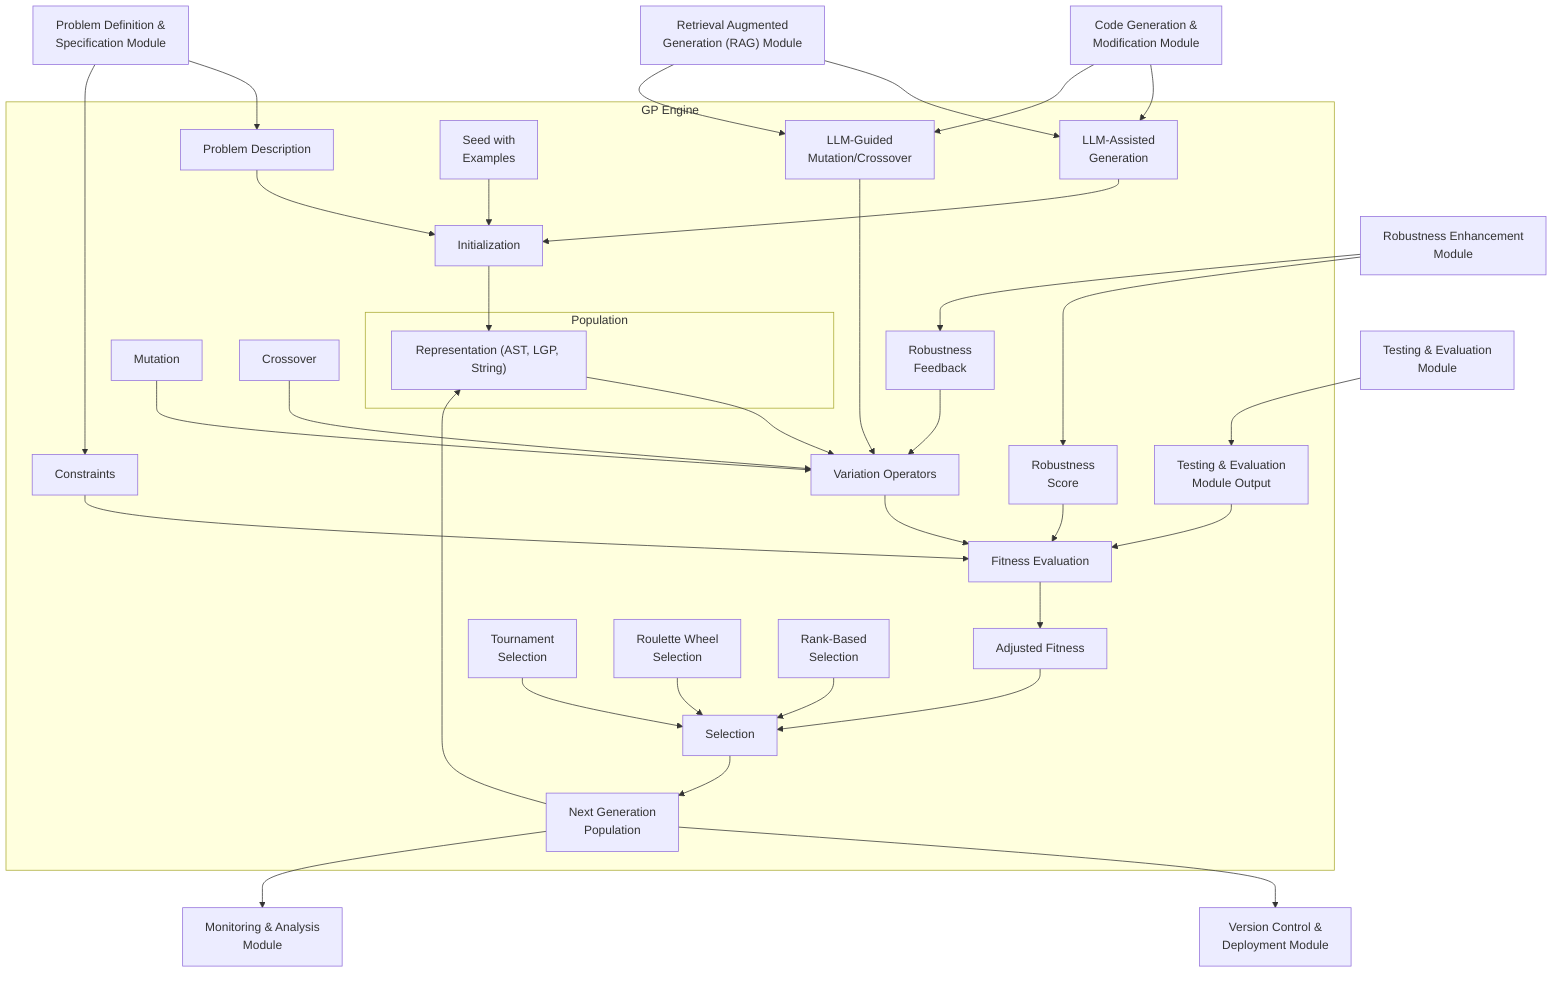 graph TD
    subgraph GP Engine
        subgraph Population
            A["Representation (AST, LGP, String)"]
        end
        
        B[Initialization] --> A
        C[Problem Description] --> B
        D[LLM-Assisted<br>Generation] --> B
        E[Seed with<br>Examples] --> B

        A --> F[Variation Operators]
        G[Mutation] --> F
        H[Crossover] --> F
        I[LLM-Guided<br>Mutation/Crossover] --> F
        J[Robustness<br>Feedback] --> F

        F --> K[Fitness Evaluation]
        L[Testing & Evaluation<br>Module Output] --> K
        M[Robustness<br>Score] --> K
        N[Constraints] --> K

        K --> O[Adjusted Fitness]

        O --> P[Selection]
        Q[Tournament<br>Selection] --> P
        R[Roulette Wheel<br>Selection] --> P
        S[Rank-Based<br>Selection] --> P

        P --> T[Next Generation<br>Population]
        T --> A
    end

    U[Problem Definition &<br>Specification Module] --> C & N
    V[Code Generation &<br>Modification Module] --> D & I
    W[Testing & Evaluation<br>Module] --> L
    X[Robustness Enhancement<br>Module] --> M & J
    Y["Retrieval Augmented<br>Generation (RAG) Module"] --> D & I
    Z[Version Control &<br>Deployment Module]
    AA[Monitoring & Analysis<br>Module]

    T --> Z
    T --> AA